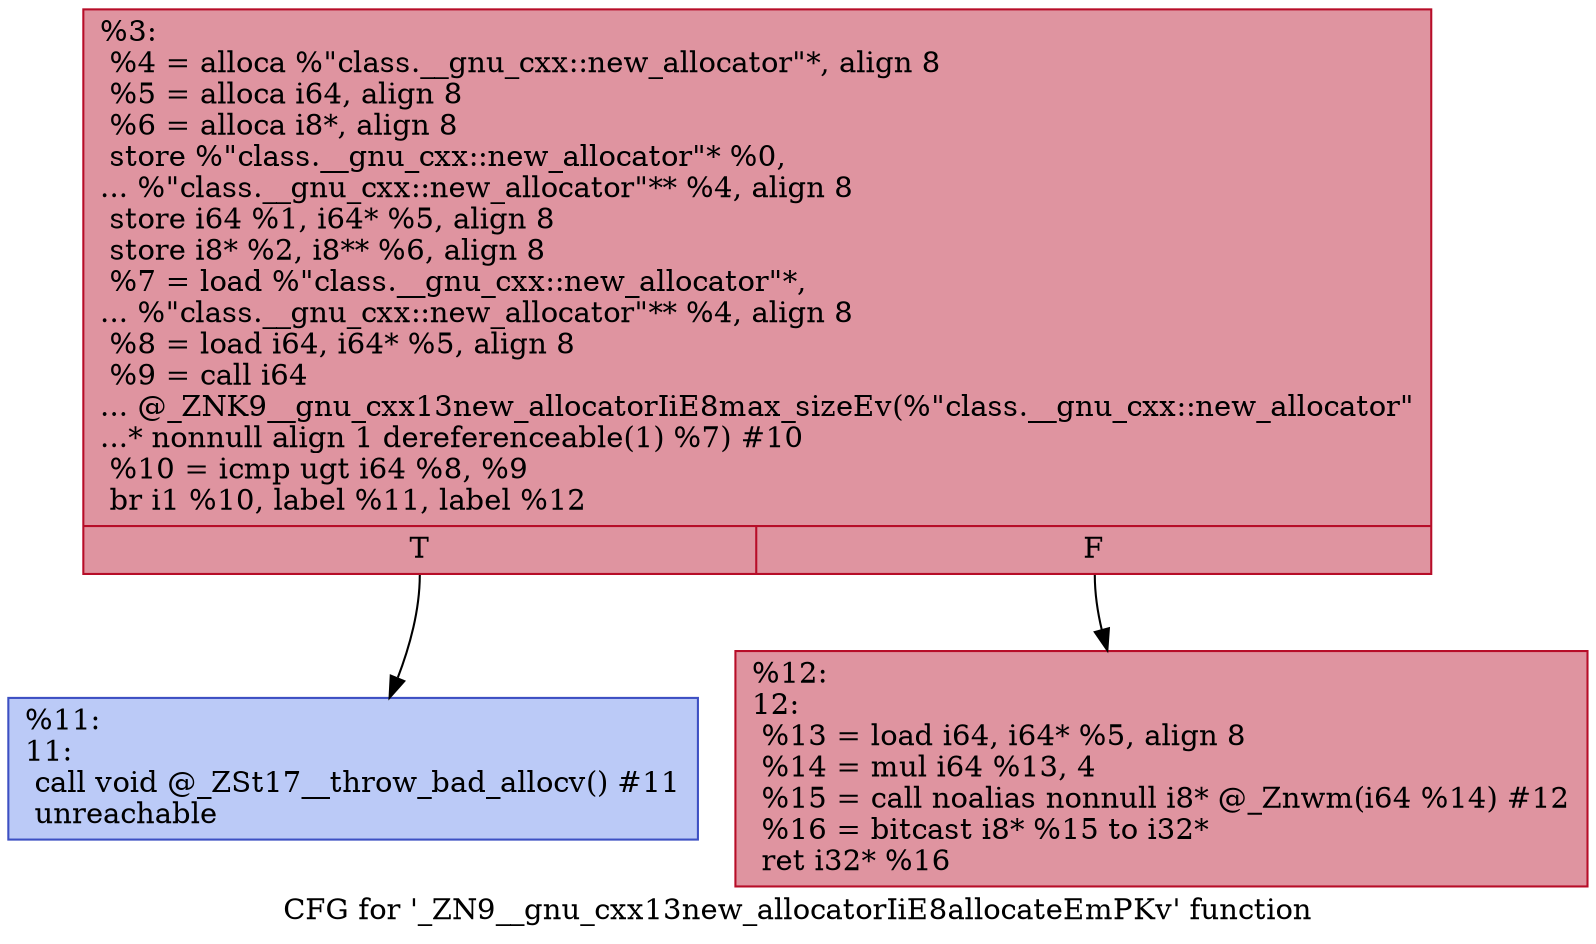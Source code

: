 digraph "CFG for '_ZN9__gnu_cxx13new_allocatorIiE8allocateEmPKv' function" {
	label="CFG for '_ZN9__gnu_cxx13new_allocatorIiE8allocateEmPKv' function";

	Node0x5620e94b4d30 [shape=record,color="#b70d28ff", style=filled, fillcolor="#b70d2870",label="{%3:\l  %4 = alloca %\"class.__gnu_cxx::new_allocator\"*, align 8\l  %5 = alloca i64, align 8\l  %6 = alloca i8*, align 8\l  store %\"class.__gnu_cxx::new_allocator\"* %0,\l... %\"class.__gnu_cxx::new_allocator\"** %4, align 8\l  store i64 %1, i64* %5, align 8\l  store i8* %2, i8** %6, align 8\l  %7 = load %\"class.__gnu_cxx::new_allocator\"*,\l... %\"class.__gnu_cxx::new_allocator\"** %4, align 8\l  %8 = load i64, i64* %5, align 8\l  %9 = call i64\l... @_ZNK9__gnu_cxx13new_allocatorIiE8max_sizeEv(%\"class.__gnu_cxx::new_allocator\"\l...* nonnull align 1 dereferenceable(1) %7) #10\l  %10 = icmp ugt i64 %8, %9\l  br i1 %10, label %11, label %12\l|{<s0>T|<s1>F}}"];
	Node0x5620e94b4d30:s0 -> Node0x5620e94b5370;
	Node0x5620e94b4d30:s1 -> Node0x5620e94b53c0;
	Node0x5620e94b5370 [shape=record,color="#3d50c3ff", style=filled, fillcolor="#6687ed70",label="{%11:\l11:                                               \l  call void @_ZSt17__throw_bad_allocv() #11\l  unreachable\l}"];
	Node0x5620e94b53c0 [shape=record,color="#b70d28ff", style=filled, fillcolor="#b70d2870",label="{%12:\l12:                                               \l  %13 = load i64, i64* %5, align 8\l  %14 = mul i64 %13, 4\l  %15 = call noalias nonnull i8* @_Znwm(i64 %14) #12\l  %16 = bitcast i8* %15 to i32*\l  ret i32* %16\l}"];
}
